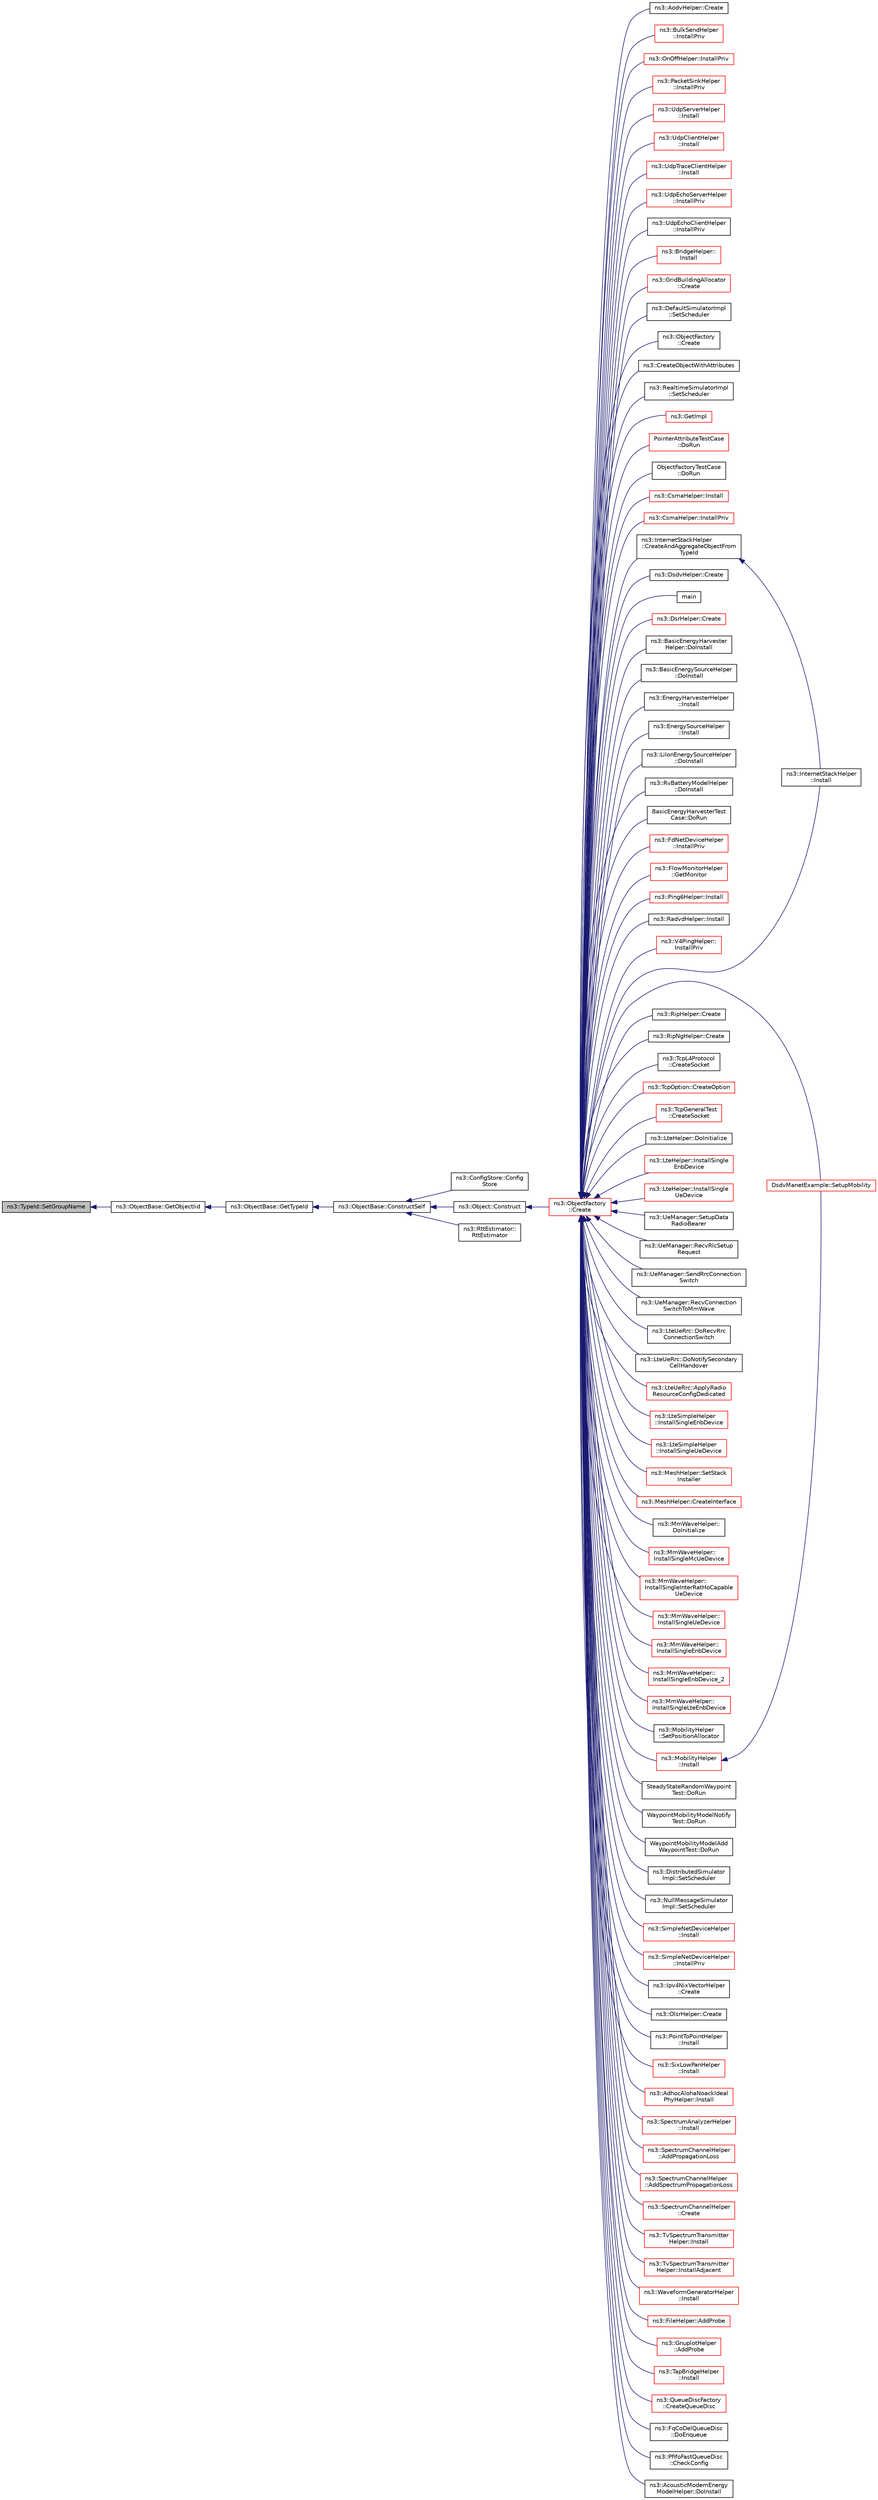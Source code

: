 digraph "ns3::TypeId::SetGroupName"
{
  edge [fontname="Helvetica",fontsize="10",labelfontname="Helvetica",labelfontsize="10"];
  node [fontname="Helvetica",fontsize="10",shape=record];
  rankdir="LR";
  Node1 [label="ns3::TypeId::SetGroupName",height=0.2,width=0.4,color="black", fillcolor="grey75", style="filled", fontcolor="black"];
  Node1 -> Node2 [dir="back",color="midnightblue",fontsize="10",style="solid"];
  Node2 [label="ns3::ObjectBase::GetObjectIid",height=0.2,width=0.4,color="black", fillcolor="white", style="filled",URL="$d2/dac/classns3_1_1ObjectBase.html#a4fcfd18844c60f163c5dce52456d111b"];
  Node2 -> Node3 [dir="back",color="midnightblue",fontsize="10",style="solid"];
  Node3 [label="ns3::ObjectBase::GetTypeId",height=0.2,width=0.4,color="black", fillcolor="white", style="filled",URL="$d2/dac/classns3_1_1ObjectBase.html#a2b870298ebceaaeffc9d65e15c022eac"];
  Node3 -> Node4 [dir="back",color="midnightblue",fontsize="10",style="solid"];
  Node4 [label="ns3::ObjectBase::ConstructSelf",height=0.2,width=0.4,color="black", fillcolor="white", style="filled",URL="$d2/dac/classns3_1_1ObjectBase.html#a5cda18dec6d0744cb652a3ed60056958"];
  Node4 -> Node5 [dir="back",color="midnightblue",fontsize="10",style="solid"];
  Node5 [label="ns3::ConfigStore::Config\lStore",height=0.2,width=0.4,color="black", fillcolor="white", style="filled",URL="$da/d51/classns3_1_1ConfigStore.html#ab2c0c2707ae2dc5489acd4cfccd63fd4"];
  Node4 -> Node6 [dir="back",color="midnightblue",fontsize="10",style="solid"];
  Node6 [label="ns3::Object::Construct",height=0.2,width=0.4,color="black", fillcolor="white", style="filled",URL="$d9/d77/classns3_1_1Object.html#a636e8411dc5228771f45c9b805d348fa"];
  Node6 -> Node7 [dir="back",color="midnightblue",fontsize="10",style="solid"];
  Node7 [label="ns3::ObjectFactory\l::Create",height=0.2,width=0.4,color="red", fillcolor="white", style="filled",URL="$d5/d0d/classns3_1_1ObjectFactory.html#a18152e93f0a6fe184ed7300cb31e9896"];
  Node7 -> Node8 [dir="back",color="midnightblue",fontsize="10",style="solid"];
  Node8 [label="ns3::AodvHelper::Create",height=0.2,width=0.4,color="black", fillcolor="white", style="filled",URL="$d9/d4a/classns3_1_1AodvHelper.html#a4e588837b00d654debf150b149216b2d"];
  Node7 -> Node9 [dir="back",color="midnightblue",fontsize="10",style="solid"];
  Node9 [label="ns3::BulkSendHelper\l::InstallPriv",height=0.2,width=0.4,color="red", fillcolor="white", style="filled",URL="$d8/db0/classns3_1_1BulkSendHelper.html#af37244b494c47188464fe9a6f5b60768"];
  Node7 -> Node10 [dir="back",color="midnightblue",fontsize="10",style="solid"];
  Node10 [label="ns3::OnOffHelper::InstallPriv",height=0.2,width=0.4,color="red", fillcolor="white", style="filled",URL="$dd/d6a/classns3_1_1OnOffHelper.html#a590497c3610bcaac6fe3a4abe290bb6d"];
  Node7 -> Node11 [dir="back",color="midnightblue",fontsize="10",style="solid"];
  Node11 [label="ns3::PacketSinkHelper\l::InstallPriv",height=0.2,width=0.4,color="red", fillcolor="white", style="filled",URL="$d2/d7c/classns3_1_1PacketSinkHelper.html#abae857f9a8fcbd64ea5a470d0b980371"];
  Node7 -> Node12 [dir="back",color="midnightblue",fontsize="10",style="solid"];
  Node12 [label="ns3::UdpServerHelper\l::Install",height=0.2,width=0.4,color="red", fillcolor="white", style="filled",URL="$da/de7/classns3_1_1UdpServerHelper.html#a7a92fc7bb7f29540ede727090de225b1"];
  Node7 -> Node13 [dir="back",color="midnightblue",fontsize="10",style="solid"];
  Node13 [label="ns3::UdpClientHelper\l::Install",height=0.2,width=0.4,color="red", fillcolor="white", style="filled",URL="$db/d8a/classns3_1_1UdpClientHelper.html#acf9d93eb6e852b77ac81cf61ba93deb0"];
  Node7 -> Node14 [dir="back",color="midnightblue",fontsize="10",style="solid"];
  Node14 [label="ns3::UdpTraceClientHelper\l::Install",height=0.2,width=0.4,color="red", fillcolor="white", style="filled",URL="$d9/d9b/classns3_1_1UdpTraceClientHelper.html#a4fcfaf13cf6c34bd5742f3a8d29ab8b7"];
  Node7 -> Node15 [dir="back",color="midnightblue",fontsize="10",style="solid"];
  Node15 [label="ns3::UdpEchoServerHelper\l::InstallPriv",height=0.2,width=0.4,color="red", fillcolor="white", style="filled",URL="$de/d07/classns3_1_1UdpEchoServerHelper.html#ae2b4a8f6c0d4c3be9a5be414e82d8bfa"];
  Node7 -> Node16 [dir="back",color="midnightblue",fontsize="10",style="solid"];
  Node16 [label="ns3::UdpEchoClientHelper\l::InstallPriv",height=0.2,width=0.4,color="black", fillcolor="white", style="filled",URL="$d3/d47/classns3_1_1UdpEchoClientHelper.html#a9c2ed5eace3aca363c428dbc867f77ef"];
  Node7 -> Node17 [dir="back",color="midnightblue",fontsize="10",style="solid"];
  Node17 [label="ns3::BridgeHelper::\lInstall",height=0.2,width=0.4,color="red", fillcolor="white", style="filled",URL="$d5/d19/classns3_1_1BridgeHelper.html#aba53f6381b7adda00d9163840b072fa6"];
  Node7 -> Node18 [dir="back",color="midnightblue",fontsize="10",style="solid"];
  Node18 [label="ns3::GridBuildingAllocator\l::Create",height=0.2,width=0.4,color="red", fillcolor="white", style="filled",URL="$d5/df7/classns3_1_1GridBuildingAllocator.html#a83fa0127117f8e23a42ad7ab5b42e7cc"];
  Node7 -> Node19 [dir="back",color="midnightblue",fontsize="10",style="solid"];
  Node19 [label="ns3::DefaultSimulatorImpl\l::SetScheduler",height=0.2,width=0.4,color="black", fillcolor="white", style="filled",URL="$de/d04/classns3_1_1DefaultSimulatorImpl.html#a96241d5a8259aecbd9ad08ccd54c8708"];
  Node7 -> Node20 [dir="back",color="midnightblue",fontsize="10",style="solid"];
  Node20 [label="ns3::ObjectFactory\l::Create",height=0.2,width=0.4,color="black", fillcolor="white", style="filled",URL="$d5/d0d/classns3_1_1ObjectFactory.html#a87f49a6ba741eaf6314b827ee46e9fb0"];
  Node7 -> Node21 [dir="back",color="midnightblue",fontsize="10",style="solid"];
  Node21 [label="ns3::CreateObjectWithAttributes",height=0.2,width=0.4,color="black", fillcolor="white", style="filled",URL="$d8/d36/group__object.html#ga4b90e30f6cf96f37d4a646f3fc62cd06"];
  Node7 -> Node22 [dir="back",color="midnightblue",fontsize="10",style="solid"];
  Node22 [label="ns3::RealtimeSimulatorImpl\l::SetScheduler",height=0.2,width=0.4,color="black", fillcolor="white", style="filled",URL="$da/d73/classns3_1_1RealtimeSimulatorImpl.html#a78a2ca944f07e650018ce86c71986b3e"];
  Node7 -> Node23 [dir="back",color="midnightblue",fontsize="10",style="solid"];
  Node23 [label="ns3::GetImpl",height=0.2,width=0.4,color="red", fillcolor="white", style="filled",URL="$d4/d8b/group__simulator.html#ga42eb4eddad41528d4d99794a3dae3fd0",tooltip="Get the SimulatorImpl singleton. "];
  Node7 -> Node24 [dir="back",color="midnightblue",fontsize="10",style="solid"];
  Node24 [label="PointerAttributeTestCase\l::DoRun",height=0.2,width=0.4,color="red", fillcolor="white", style="filled",URL="$db/db3/classPointerAttributeTestCase.html#a4dd7258b7c7146be0a0ba69b9b5633d9",tooltip="Implementation to actually run this TestCase. "];
  Node7 -> Node25 [dir="back",color="midnightblue",fontsize="10",style="solid"];
  Node25 [label="ObjectFactoryTestCase\l::DoRun",height=0.2,width=0.4,color="black", fillcolor="white", style="filled",URL="$dd/db2/classObjectFactoryTestCase.html#ab6f760c13e727b5ca3205d5f28ea04f4",tooltip="Implementation to actually run this TestCase. "];
  Node7 -> Node26 [dir="back",color="midnightblue",fontsize="10",style="solid"];
  Node26 [label="ns3::CsmaHelper::Install",height=0.2,width=0.4,color="red", fillcolor="white", style="filled",URL="$d9/dbd/classns3_1_1CsmaHelper.html#af79a91372595230b0817200270ab84e7"];
  Node7 -> Node27 [dir="back",color="midnightblue",fontsize="10",style="solid"];
  Node27 [label="ns3::CsmaHelper::InstallPriv",height=0.2,width=0.4,color="red", fillcolor="white", style="filled",URL="$d9/dbd/classns3_1_1CsmaHelper.html#a9376eef03ab0534ce090b6ad135eb9c3"];
  Node7 -> Node28 [dir="back",color="midnightblue",fontsize="10",style="solid"];
  Node28 [label="DsdvManetExample::SetupMobility",height=0.2,width=0.4,color="red", fillcolor="white", style="filled",URL="$d3/d2a/classDsdvManetExample.html#ac515dc772b05a1a46122c97406c9d655"];
  Node7 -> Node29 [dir="back",color="midnightblue",fontsize="10",style="solid"];
  Node29 [label="ns3::DsdvHelper::Create",height=0.2,width=0.4,color="black", fillcolor="white", style="filled",URL="$d5/da7/classns3_1_1DsdvHelper.html#a3ddb5f954a8c681cf8d1b0bee78f772f"];
  Node7 -> Node30 [dir="back",color="midnightblue",fontsize="10",style="solid"];
  Node30 [label="main",height=0.2,width=0.4,color="black", fillcolor="white", style="filled",URL="$da/d74/dsr_8cc.html#a0ddf1224851353fc92bfbff6f499fa97"];
  Node7 -> Node31 [dir="back",color="midnightblue",fontsize="10",style="solid"];
  Node31 [label="ns3::DsrHelper::Create",height=0.2,width=0.4,color="red", fillcolor="white", style="filled",URL="$d2/d31/classns3_1_1DsrHelper.html#ad855c0aae21f5a7d6cc5ed6d31ac5034"];
  Node7 -> Node32 [dir="back",color="midnightblue",fontsize="10",style="solid"];
  Node32 [label="ns3::BasicEnergyHarvester\lHelper::DoInstall",height=0.2,width=0.4,color="black", fillcolor="white", style="filled",URL="$d2/d75/classns3_1_1BasicEnergyHarvesterHelper.html#a42ace98248e4b698ef6215bbfc6ad1e3"];
  Node7 -> Node33 [dir="back",color="midnightblue",fontsize="10",style="solid"];
  Node33 [label="ns3::BasicEnergySourceHelper\l::DoInstall",height=0.2,width=0.4,color="black", fillcolor="white", style="filled",URL="$d2/de0/classns3_1_1BasicEnergySourceHelper.html#af7d2739bd037fe4d2bbd0ca3800bf143"];
  Node7 -> Node34 [dir="back",color="midnightblue",fontsize="10",style="solid"];
  Node34 [label="ns3::EnergyHarvesterHelper\l::Install",height=0.2,width=0.4,color="black", fillcolor="white", style="filled",URL="$d5/dbd/classns3_1_1EnergyHarvesterHelper.html#a84cf9de6031011a94e84b44b7741eb91"];
  Node7 -> Node35 [dir="back",color="midnightblue",fontsize="10",style="solid"];
  Node35 [label="ns3::EnergySourceHelper\l::Install",height=0.2,width=0.4,color="black", fillcolor="white", style="filled",URL="$d5/db5/classns3_1_1EnergySourceHelper.html#a68818ee5bdc399fcf9023757355688a6"];
  Node7 -> Node36 [dir="back",color="midnightblue",fontsize="10",style="solid"];
  Node36 [label="ns3::LiIonEnergySourceHelper\l::DoInstall",height=0.2,width=0.4,color="black", fillcolor="white", style="filled",URL="$d3/d9f/classns3_1_1LiIonEnergySourceHelper.html#a7ffdcf165c662ba803efb41a52988823"];
  Node7 -> Node37 [dir="back",color="midnightblue",fontsize="10",style="solid"];
  Node37 [label="ns3::RvBatteryModelHelper\l::DoInstall",height=0.2,width=0.4,color="black", fillcolor="white", style="filled",URL="$d0/d83/classns3_1_1RvBatteryModelHelper.html#aceba08f2b9500b33f225b0abcd2ec65b"];
  Node7 -> Node38 [dir="back",color="midnightblue",fontsize="10",style="solid"];
  Node38 [label="BasicEnergyHarvesterTest\lCase::DoRun",height=0.2,width=0.4,color="black", fillcolor="white", style="filled",URL="$d7/da4/classBasicEnergyHarvesterTestCase.html#a0ccc441de009ad419be183aae7398576",tooltip="Implementation to actually run this TestCase. "];
  Node7 -> Node39 [dir="back",color="midnightblue",fontsize="10",style="solid"];
  Node39 [label="ns3::FdNetDeviceHelper\l::InstallPriv",height=0.2,width=0.4,color="red", fillcolor="white", style="filled",URL="$d1/def/classns3_1_1FdNetDeviceHelper.html#adf0e4f64b03f7203f7080b50f412a970"];
  Node7 -> Node40 [dir="back",color="midnightblue",fontsize="10",style="solid"];
  Node40 [label="ns3::FlowMonitorHelper\l::GetMonitor",height=0.2,width=0.4,color="red", fillcolor="white", style="filled",URL="$d5/d2d/classns3_1_1FlowMonitorHelper.html#aa250a2bd2fe270cd743caf1cce482a86",tooltip="Retrieve the FlowMonitor object created by the Install* methods. "];
  Node7 -> Node41 [dir="back",color="midnightblue",fontsize="10",style="solid"];
  Node41 [label="ns3::Ping6Helper::Install",height=0.2,width=0.4,color="red", fillcolor="white", style="filled",URL="$d4/dd1/classns3_1_1Ping6Helper.html#a3f450b54b353b5181dec6c6d69733e0a",tooltip="Install the application in Nodes. "];
  Node7 -> Node42 [dir="back",color="midnightblue",fontsize="10",style="solid"];
  Node42 [label="ns3::RadvdHelper::Install",height=0.2,width=0.4,color="black", fillcolor="white", style="filled",URL="$dc/d24/classns3_1_1RadvdHelper.html#ac0d0b33362b5bf0b852f01623f952ab1",tooltip="Install the application in a Node. "];
  Node7 -> Node43 [dir="back",color="midnightblue",fontsize="10",style="solid"];
  Node43 [label="ns3::V4PingHelper::\lInstallPriv",height=0.2,width=0.4,color="red", fillcolor="white", style="filled",URL="$d6/dc4/classns3_1_1V4PingHelper.html#ac1e337798f860d0a311ae6c75c43bb43",tooltip="Do the actual application installation in the node. "];
  Node7 -> Node44 [dir="back",color="midnightblue",fontsize="10",style="solid"];
  Node44 [label="ns3::InternetStackHelper\l::CreateAndAggregateObjectFrom\lTypeId",height=0.2,width=0.4,color="black", fillcolor="white", style="filled",URL="$da/d33/classns3_1_1InternetStackHelper.html#a6605ba9c1bbfdf9ebe09c5dbcfce2451",tooltip="create an object from its TypeId and aggregates it to the node "];
  Node44 -> Node45 [dir="back",color="midnightblue",fontsize="10",style="solid"];
  Node45 [label="ns3::InternetStackHelper\l::Install",height=0.2,width=0.4,color="black", fillcolor="white", style="filled",URL="$da/d33/classns3_1_1InternetStackHelper.html#a14b0da37b1617255bf1078c11a108dce"];
  Node7 -> Node45 [dir="back",color="midnightblue",fontsize="10",style="solid"];
  Node7 -> Node46 [dir="back",color="midnightblue",fontsize="10",style="solid"];
  Node46 [label="ns3::RipHelper::Create",height=0.2,width=0.4,color="black", fillcolor="white", style="filled",URL="$db/d9d/classns3_1_1RipHelper.html#af9b89490714b2f494beec7a0f628346b"];
  Node7 -> Node47 [dir="back",color="midnightblue",fontsize="10",style="solid"];
  Node47 [label="ns3::RipNgHelper::Create",height=0.2,width=0.4,color="black", fillcolor="white", style="filled",URL="$d8/dbc/classns3_1_1RipNgHelper.html#a92474bbd2a8816e8e847deb32f240525"];
  Node7 -> Node48 [dir="back",color="midnightblue",fontsize="10",style="solid"];
  Node48 [label="ns3::TcpL4Protocol\l::CreateSocket",height=0.2,width=0.4,color="black", fillcolor="white", style="filled",URL="$df/dc9/classns3_1_1TcpL4Protocol.html#ae5d3e3fd9fa44cc80d3ae5f62e4dfb82",tooltip="Create a TCP socket using the specified congestion control algorithm TypeId. "];
  Node7 -> Node49 [dir="back",color="midnightblue",fontsize="10",style="solid"];
  Node49 [label="ns3::TcpOption::CreateOption",height=0.2,width=0.4,color="red", fillcolor="white", style="filled",URL="$d0/dd7/classns3_1_1TcpOption.html#a342764c94f23eae9c093534312f7a5d4",tooltip="Creates an option. "];
  Node7 -> Node50 [dir="back",color="midnightblue",fontsize="10",style="solid"];
  Node50 [label="ns3::TcpGeneralTest\l::CreateSocket",height=0.2,width=0.4,color="red", fillcolor="white", style="filled",URL="$d2/dfd/classns3_1_1TcpGeneralTest.html#a6db100da714de812ebab9756f9139c9a",tooltip="Create a socket. "];
  Node7 -> Node51 [dir="back",color="midnightblue",fontsize="10",style="solid"];
  Node51 [label="ns3::LteHelper::DoInitialize",height=0.2,width=0.4,color="black", fillcolor="white", style="filled",URL="$d6/d63/classns3_1_1LteHelper.html#a4acf9e9b86dc00f643a54d3e34b4c315"];
  Node7 -> Node52 [dir="back",color="midnightblue",fontsize="10",style="solid"];
  Node52 [label="ns3::LteHelper::InstallSingle\lEnbDevice",height=0.2,width=0.4,color="red", fillcolor="white", style="filled",URL="$d6/d63/classns3_1_1LteHelper.html#afac168014c3a4ac5c30bfd7c1d09cb96"];
  Node7 -> Node53 [dir="back",color="midnightblue",fontsize="10",style="solid"];
  Node53 [label="ns3::LteHelper::InstallSingle\lUeDevice",height=0.2,width=0.4,color="red", fillcolor="white", style="filled",URL="$d6/d63/classns3_1_1LteHelper.html#afa6e13db5742241f48f8f4b8533b67f6"];
  Node7 -> Node54 [dir="back",color="midnightblue",fontsize="10",style="solid"];
  Node54 [label="ns3::UeManager::SetupData\lRadioBearer",height=0.2,width=0.4,color="black", fillcolor="white", style="filled",URL="$de/d99/classns3_1_1UeManager.html#a75f49cd54eb63c79c696779aa518cf19"];
  Node7 -> Node55 [dir="back",color="midnightblue",fontsize="10",style="solid"];
  Node55 [label="ns3::UeManager::RecvRlcSetup\lRequest",height=0.2,width=0.4,color="black", fillcolor="white", style="filled",URL="$de/d99/classns3_1_1UeManager.html#a52d52fa9ab13eecfc3ccf82262e03e1c"];
  Node7 -> Node56 [dir="back",color="midnightblue",fontsize="10",style="solid"];
  Node56 [label="ns3::UeManager::SendRrcConnection\lSwitch",height=0.2,width=0.4,color="black", fillcolor="white", style="filled",URL="$de/d99/classns3_1_1UeManager.html#ab36bf5ac97f7023d2ef825124f95f839"];
  Node7 -> Node57 [dir="back",color="midnightblue",fontsize="10",style="solid"];
  Node57 [label="ns3::UeManager::RecvConnection\lSwitchToMmWave",height=0.2,width=0.4,color="black", fillcolor="white", style="filled",URL="$de/d99/classns3_1_1UeManager.html#a258642f79552f6e9ac3116470085286e"];
  Node7 -> Node58 [dir="back",color="midnightblue",fontsize="10",style="solid"];
  Node58 [label="ns3::LteUeRrc::DoRecvRrc\lConnectionSwitch",height=0.2,width=0.4,color="black", fillcolor="white", style="filled",URL="$d7/d1c/classns3_1_1LteUeRrc.html#a7d1bed1ac9bb691c81591d16d21206a0",tooltip="Part of the RRC protocol. Implement the LteUeRrcSapProvider:;RecvRrcConnectionSwitch interface..."];
  Node7 -> Node59 [dir="back",color="midnightblue",fontsize="10",style="solid"];
  Node59 [label="ns3::LteUeRrc::DoNotifySecondary\lCellHandover",height=0.2,width=0.4,color="black", fillcolor="white", style="filled",URL="$d7/d1c/classns3_1_1LteUeRrc.html#a267060251aa6f801b7b1b1b69b7aa889"];
  Node7 -> Node60 [dir="back",color="midnightblue",fontsize="10",style="solid"];
  Node60 [label="ns3::LteUeRrc::ApplyRadio\lResourceConfigDedicated",height=0.2,width=0.4,color="red", fillcolor="white", style="filled",URL="$d7/d1c/classns3_1_1LteUeRrc.html#af7c2bc93366a56a35793c3ef6bce5ce3"];
  Node7 -> Node61 [dir="back",color="midnightblue",fontsize="10",style="solid"];
  Node61 [label="ns3::LteSimpleHelper\l::InstallSingleEnbDevice",height=0.2,width=0.4,color="red", fillcolor="white", style="filled",URL="$de/d73/classns3_1_1LteSimpleHelper.html#a11fa8933e6487a366ed4a9652c3b2950"];
  Node7 -> Node62 [dir="back",color="midnightblue",fontsize="10",style="solid"];
  Node62 [label="ns3::LteSimpleHelper\l::InstallSingleUeDevice",height=0.2,width=0.4,color="red", fillcolor="white", style="filled",URL="$de/d73/classns3_1_1LteSimpleHelper.html#a4416da6e8b2bb30909b32b9a82dfd4c0"];
  Node7 -> Node63 [dir="back",color="midnightblue",fontsize="10",style="solid"];
  Node63 [label="ns3::MeshHelper::SetStack\lInstaller",height=0.2,width=0.4,color="red", fillcolor="white", style="filled",URL="$dd/dd0/classns3_1_1MeshHelper.html#ac1074aff829d0cde1659bdef572880ca"];
  Node7 -> Node64 [dir="back",color="midnightblue",fontsize="10",style="solid"];
  Node64 [label="ns3::MeshHelper::CreateInterface",height=0.2,width=0.4,color="red", fillcolor="white", style="filled",URL="$dd/dd0/classns3_1_1MeshHelper.html#accb4af36cfa3563ff53aa8a3dc085d94"];
  Node7 -> Node65 [dir="back",color="midnightblue",fontsize="10",style="solid"];
  Node65 [label="ns3::MmWaveHelper::\lDoInitialize",height=0.2,width=0.4,color="black", fillcolor="white", style="filled",URL="$dd/d6b/classns3_1_1MmWaveHelper.html#adfc73e7ce8c8bf424516670fd3c19592"];
  Node7 -> Node66 [dir="back",color="midnightblue",fontsize="10",style="solid"];
  Node66 [label="ns3::MmWaveHelper::\lInstallSingleMcUeDevice",height=0.2,width=0.4,color="red", fillcolor="white", style="filled",URL="$dd/d6b/classns3_1_1MmWaveHelper.html#a236cf69b7851d5bdf0c532c47dd19bd5"];
  Node7 -> Node67 [dir="back",color="midnightblue",fontsize="10",style="solid"];
  Node67 [label="ns3::MmWaveHelper::\lInstallSingleInterRatHoCapable\lUeDevice",height=0.2,width=0.4,color="red", fillcolor="white", style="filled",URL="$dd/d6b/classns3_1_1MmWaveHelper.html#ab39af31d58b43a27347c95ef8f999591"];
  Node7 -> Node68 [dir="back",color="midnightblue",fontsize="10",style="solid"];
  Node68 [label="ns3::MmWaveHelper::\lInstallSingleUeDevice",height=0.2,width=0.4,color="red", fillcolor="white", style="filled",URL="$dd/d6b/classns3_1_1MmWaveHelper.html#a2a37293b8b5542851f3c74cec20d44df"];
  Node7 -> Node69 [dir="back",color="midnightblue",fontsize="10",style="solid"];
  Node69 [label="ns3::MmWaveHelper::\lInstallSingleEnbDevice",height=0.2,width=0.4,color="red", fillcolor="white", style="filled",URL="$dd/d6b/classns3_1_1MmWaveHelper.html#a3198d03edd662d9d9e46f5895f0217db"];
  Node7 -> Node70 [dir="back",color="midnightblue",fontsize="10",style="solid"];
  Node70 [label="ns3::MmWaveHelper::\lInstallSingleEnbDevice_2",height=0.2,width=0.4,color="red", fillcolor="white", style="filled",URL="$dd/d6b/classns3_1_1MmWaveHelper.html#a9e8fdb55ce66ac62798d0707edb9d871"];
  Node7 -> Node71 [dir="back",color="midnightblue",fontsize="10",style="solid"];
  Node71 [label="ns3::MmWaveHelper::\lInstallSingleLteEnbDevice",height=0.2,width=0.4,color="red", fillcolor="white", style="filled",URL="$dd/d6b/classns3_1_1MmWaveHelper.html#aaeb59f78f5681d696fe4b3ddea022406"];
  Node7 -> Node72 [dir="back",color="midnightblue",fontsize="10",style="solid"];
  Node72 [label="ns3::MobilityHelper\l::SetPositionAllocator",height=0.2,width=0.4,color="black", fillcolor="white", style="filled",URL="$d8/def/classns3_1_1MobilityHelper.html#a8301233f4c276cdf9a6ff6baca182bd2"];
  Node7 -> Node73 [dir="back",color="midnightblue",fontsize="10",style="solid"];
  Node73 [label="ns3::MobilityHelper\l::Install",height=0.2,width=0.4,color="red", fillcolor="white", style="filled",URL="$d8/def/classns3_1_1MobilityHelper.html#a07737960ee95c0777109cf2994dd97ae",tooltip="\"Layout\" a single node according to the current position allocator type. "];
  Node73 -> Node28 [dir="back",color="midnightblue",fontsize="10",style="solid"];
  Node7 -> Node74 [dir="back",color="midnightblue",fontsize="10",style="solid"];
  Node74 [label="SteadyStateRandomWaypoint\lTest::DoRun",height=0.2,width=0.4,color="black", fillcolor="white", style="filled",URL="$db/d67/classSteadyStateRandomWaypointTest.html#a06b559358eab241daa3a937a038729df",tooltip="Implementation to actually run this TestCase. "];
  Node7 -> Node75 [dir="back",color="midnightblue",fontsize="10",style="solid"];
  Node75 [label="WaypointMobilityModelNotify\lTest::DoRun",height=0.2,width=0.4,color="black", fillcolor="white", style="filled",URL="$d6/df3/classWaypointMobilityModelNotifyTest.html#a3806dd9c9361141fade8ce51021e33ff",tooltip="Implementation to actually run this TestCase. "];
  Node7 -> Node76 [dir="back",color="midnightblue",fontsize="10",style="solid"];
  Node76 [label="WaypointMobilityModelAdd\lWaypointTest::DoRun",height=0.2,width=0.4,color="black", fillcolor="white", style="filled",URL="$d7/d3d/classWaypointMobilityModelAddWaypointTest.html#afab2502065d56508a1c71a8c78115c25",tooltip="Implementation to actually run this TestCase. "];
  Node7 -> Node77 [dir="back",color="midnightblue",fontsize="10",style="solid"];
  Node77 [label="ns3::DistributedSimulator\lImpl::SetScheduler",height=0.2,width=0.4,color="black", fillcolor="white", style="filled",URL="$d7/df7/classns3_1_1DistributedSimulatorImpl.html#ab30dedff30255b2a6ccd71e58010ac6e"];
  Node7 -> Node78 [dir="back",color="midnightblue",fontsize="10",style="solid"];
  Node78 [label="ns3::NullMessageSimulator\lImpl::SetScheduler",height=0.2,width=0.4,color="black", fillcolor="white", style="filled",URL="$db/dea/classns3_1_1NullMessageSimulatorImpl.html#a41a3b29c50b30e5a368824aa74819398"];
  Node7 -> Node79 [dir="back",color="midnightblue",fontsize="10",style="solid"];
  Node79 [label="ns3::SimpleNetDeviceHelper\l::Install",height=0.2,width=0.4,color="red", fillcolor="white", style="filled",URL="$d5/d81/classns3_1_1SimpleNetDeviceHelper.html#a35bed9cee32d306362d3e24dfeef4513"];
  Node7 -> Node80 [dir="back",color="midnightblue",fontsize="10",style="solid"];
  Node80 [label="ns3::SimpleNetDeviceHelper\l::InstallPriv",height=0.2,width=0.4,color="red", fillcolor="white", style="filled",URL="$d5/d81/classns3_1_1SimpleNetDeviceHelper.html#a9e4668526669e31a0da0c94f5ebb55ba"];
  Node7 -> Node81 [dir="back",color="midnightblue",fontsize="10",style="solid"];
  Node81 [label="ns3::Ipv4NixVectorHelper\l::Create",height=0.2,width=0.4,color="black", fillcolor="white", style="filled",URL="$da/d72/classns3_1_1Ipv4NixVectorHelper.html#a803ebba1b96868068ae0c23b26ae0325"];
  Node7 -> Node82 [dir="back",color="midnightblue",fontsize="10",style="solid"];
  Node82 [label="ns3::OlsrHelper::Create",height=0.2,width=0.4,color="black", fillcolor="white", style="filled",URL="$d5/d00/classns3_1_1OlsrHelper.html#abf3f54af63afa19675712bee4934ad82"];
  Node7 -> Node83 [dir="back",color="midnightblue",fontsize="10",style="solid"];
  Node83 [label="ns3::PointToPointHelper\l::Install",height=0.2,width=0.4,color="black", fillcolor="white", style="filled",URL="$d5/d0d/classns3_1_1PointToPointHelper.html#aecfc3e7bc34a5fa9707b26df08ef913a"];
  Node7 -> Node84 [dir="back",color="midnightblue",fontsize="10",style="solid"];
  Node84 [label="ns3::SixLowPanHelper\l::Install",height=0.2,width=0.4,color="red", fillcolor="white", style="filled",URL="$de/d23/classns3_1_1SixLowPanHelper.html#a638d855fa28d59736b59446aefccf7b3",tooltip="Install the SixLoWPAN stack on top of an existing NetDevice. "];
  Node7 -> Node85 [dir="back",color="midnightblue",fontsize="10",style="solid"];
  Node85 [label="ns3::AdhocAlohaNoackIdeal\lPhyHelper::Install",height=0.2,width=0.4,color="red", fillcolor="white", style="filled",URL="$d6/d7d/classns3_1_1AdhocAlohaNoackIdealPhyHelper.html#a0b9cb9d602fd1027f7f39a776e745abe"];
  Node7 -> Node86 [dir="back",color="midnightblue",fontsize="10",style="solid"];
  Node86 [label="ns3::SpectrumAnalyzerHelper\l::Install",height=0.2,width=0.4,color="red", fillcolor="white", style="filled",URL="$d6/d5d/classns3_1_1SpectrumAnalyzerHelper.html#a64479eb63eb6b5ad5536ee8ecf2c717a"];
  Node7 -> Node87 [dir="back",color="midnightblue",fontsize="10",style="solid"];
  Node87 [label="ns3::SpectrumChannelHelper\l::AddPropagationLoss",height=0.2,width=0.4,color="red", fillcolor="white", style="filled",URL="$d5/d9c/classns3_1_1SpectrumChannelHelper.html#ab23845170770bda5be7ee8a2b42c452b"];
  Node7 -> Node88 [dir="back",color="midnightblue",fontsize="10",style="solid"];
  Node88 [label="ns3::SpectrumChannelHelper\l::AddSpectrumPropagationLoss",height=0.2,width=0.4,color="red", fillcolor="white", style="filled",URL="$d5/d9c/classns3_1_1SpectrumChannelHelper.html#a135e8ad3b8399671db56d112929f9611"];
  Node7 -> Node89 [dir="back",color="midnightblue",fontsize="10",style="solid"];
  Node89 [label="ns3::SpectrumChannelHelper\l::Create",height=0.2,width=0.4,color="red", fillcolor="white", style="filled",URL="$d5/d9c/classns3_1_1SpectrumChannelHelper.html#a419ea84f5046763085f94f38af319fb9"];
  Node7 -> Node90 [dir="back",color="midnightblue",fontsize="10",style="solid"];
  Node90 [label="ns3::TvSpectrumTransmitter\lHelper::Install",height=0.2,width=0.4,color="red", fillcolor="white", style="filled",URL="$d9/d54/classns3_1_1TvSpectrumTransmitterHelper.html#af745c914e5162e1d07d88d889f92942a"];
  Node7 -> Node91 [dir="back",color="midnightblue",fontsize="10",style="solid"];
  Node91 [label="ns3::TvSpectrumTransmitter\lHelper::InstallAdjacent",height=0.2,width=0.4,color="red", fillcolor="white", style="filled",URL="$d9/d54/classns3_1_1TvSpectrumTransmitterHelper.html#a671aa2a952822ecf3a74db1e7f643541"];
  Node7 -> Node92 [dir="back",color="midnightblue",fontsize="10",style="solid"];
  Node92 [label="ns3::WaveformGeneratorHelper\l::Install",height=0.2,width=0.4,color="red", fillcolor="white", style="filled",URL="$d8/d01/classns3_1_1WaveformGeneratorHelper.html#a61d491cf9b6488bf5ff1b7ae2f245eb0"];
  Node7 -> Node93 [dir="back",color="midnightblue",fontsize="10",style="solid"];
  Node93 [label="ns3::FileHelper::AddProbe",height=0.2,width=0.4,color="red", fillcolor="white", style="filled",URL="$d4/ded/classns3_1_1FileHelper.html#a9783aea2aed4b310288ed1b79af1f66e",tooltip="Adds a probe to be used to write values to files. "];
  Node7 -> Node94 [dir="back",color="midnightblue",fontsize="10",style="solid"];
  Node94 [label="ns3::GnuplotHelper\l::AddProbe",height=0.2,width=0.4,color="red", fillcolor="white", style="filled",URL="$de/d3f/classns3_1_1GnuplotHelper.html#ad5e798aeffe53074d5792ee2d33561ec",tooltip="Adds a probe to be used to make the plot. "];
  Node7 -> Node95 [dir="back",color="midnightblue",fontsize="10",style="solid"];
  Node95 [label="ns3::TapBridgeHelper\l::Install",height=0.2,width=0.4,color="red", fillcolor="white", style="filled",URL="$db/d2f/classns3_1_1TapBridgeHelper.html#a3bc88e67e28990845ce6cab3e7cafd6e"];
  Node7 -> Node96 [dir="back",color="midnightblue",fontsize="10",style="solid"];
  Node96 [label="ns3::QueueDiscFactory\l::CreateQueueDisc",height=0.2,width=0.4,color="red", fillcolor="white", style="filled",URL="$da/d95/classns3_1_1QueueDiscFactory.html#a54976e363c67dc502dc67bafbdb59669",tooltip="Create a queue disc with the currently stored configuration. "];
  Node7 -> Node97 [dir="back",color="midnightblue",fontsize="10",style="solid"];
  Node97 [label="ns3::FqCoDelQueueDisc\l::DoEnqueue",height=0.2,width=0.4,color="black", fillcolor="white", style="filled",URL="$d3/df2/classns3_1_1FqCoDelQueueDisc.html#a9763ff304b86d8c3d2f951d20e102d0a"];
  Node7 -> Node98 [dir="back",color="midnightblue",fontsize="10",style="solid"];
  Node98 [label="ns3::PfifoFastQueueDisc\l::CheckConfig",height=0.2,width=0.4,color="black", fillcolor="white", style="filled",URL="$d4/da2/classns3_1_1PfifoFastQueueDisc.html#a9fa5e68b79b7431cd734f4e8845bdced"];
  Node7 -> Node99 [dir="back",color="midnightblue",fontsize="10",style="solid"];
  Node99 [label="ns3::AcousticModemEnergy\lModelHelper::DoInstall",height=0.2,width=0.4,color="black", fillcolor="white", style="filled",URL="$d0/d86/classns3_1_1AcousticModemEnergyModelHelper.html#a41d8f30d304f1431dcbd7b62ebc904da"];
  Node4 -> Node100 [dir="back",color="midnightblue",fontsize="10",style="solid"];
  Node100 [label="ns3::RttEstimator::\lRttEstimator",height=0.2,width=0.4,color="black", fillcolor="white", style="filled",URL="$da/d1f/classns3_1_1RttEstimator.html#a86696ed57483bf9e19abbf6978c46581"];
}
